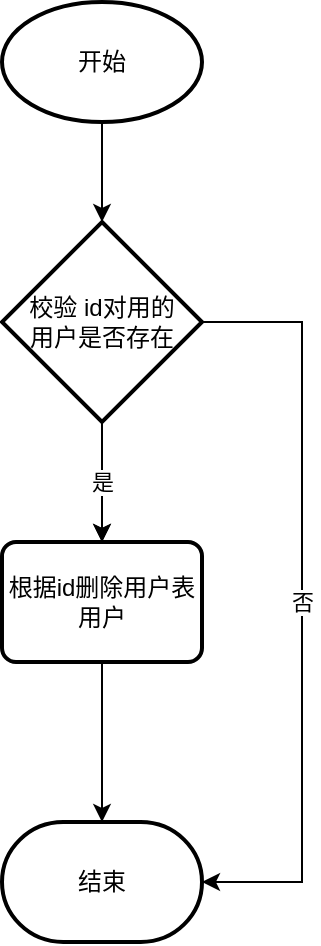<mxfile version="20.8.18" type="github">
  <diagram id="C5RBs43oDa-KdzZeNtuy" name="Page-1">
    <mxGraphModel dx="1354" dy="565" grid="1" gridSize="10" guides="1" tooltips="1" connect="1" arrows="1" fold="1" page="1" pageScale="1" pageWidth="827" pageHeight="1169" math="0" shadow="0">
      <root>
        <mxCell id="WIyWlLk6GJQsqaUBKTNV-0" />
        <mxCell id="WIyWlLk6GJQsqaUBKTNV-1" parent="WIyWlLk6GJQsqaUBKTNV-0" />
        <mxCell id="au9uuWZkgR5tUrJZsdP1-4" value="" style="edgeStyle=orthogonalEdgeStyle;rounded=0;orthogonalLoop=1;jettySize=auto;html=1;" edge="1" parent="WIyWlLk6GJQsqaUBKTNV-1" source="au9uuWZkgR5tUrJZsdP1-0" target="au9uuWZkgR5tUrJZsdP1-1">
          <mxGeometry relative="1" as="geometry" />
        </mxCell>
        <mxCell id="au9uuWZkgR5tUrJZsdP1-0" value="开始" style="strokeWidth=2;html=1;shape=mxgraph.flowchart.start_1;whiteSpace=wrap;" vertex="1" parent="WIyWlLk6GJQsqaUBKTNV-1">
          <mxGeometry x="330" y="70" width="100" height="60" as="geometry" />
        </mxCell>
        <mxCell id="au9uuWZkgR5tUrJZsdP1-5" value="" style="edgeStyle=orthogonalEdgeStyle;rounded=0;orthogonalLoop=1;jettySize=auto;html=1;" edge="1" parent="WIyWlLk6GJQsqaUBKTNV-1" source="au9uuWZkgR5tUrJZsdP1-1" target="au9uuWZkgR5tUrJZsdP1-2">
          <mxGeometry relative="1" as="geometry" />
        </mxCell>
        <mxCell id="au9uuWZkgR5tUrJZsdP1-7" value="是" style="edgeStyle=orthogonalEdgeStyle;rounded=0;orthogonalLoop=1;jettySize=auto;html=1;" edge="1" parent="WIyWlLk6GJQsqaUBKTNV-1" source="au9uuWZkgR5tUrJZsdP1-1" target="au9uuWZkgR5tUrJZsdP1-2">
          <mxGeometry relative="1" as="geometry" />
        </mxCell>
        <mxCell id="au9uuWZkgR5tUrJZsdP1-10" value="否" style="edgeStyle=orthogonalEdgeStyle;rounded=0;orthogonalLoop=1;jettySize=auto;html=1;entryX=1;entryY=0.5;entryDx=0;entryDy=0;entryPerimeter=0;" edge="1" parent="WIyWlLk6GJQsqaUBKTNV-1" source="au9uuWZkgR5tUrJZsdP1-1" target="au9uuWZkgR5tUrJZsdP1-3">
          <mxGeometry relative="1" as="geometry">
            <Array as="points">
              <mxPoint x="480" y="230" />
              <mxPoint x="480" y="510" />
            </Array>
          </mxGeometry>
        </mxCell>
        <mxCell id="au9uuWZkgR5tUrJZsdP1-1" value="校验 id对用的&lt;br&gt;用户是否存在" style="strokeWidth=2;html=1;shape=mxgraph.flowchart.decision;whiteSpace=wrap;" vertex="1" parent="WIyWlLk6GJQsqaUBKTNV-1">
          <mxGeometry x="330" y="180" width="100" height="100" as="geometry" />
        </mxCell>
        <mxCell id="au9uuWZkgR5tUrJZsdP1-6" value="" style="edgeStyle=orthogonalEdgeStyle;rounded=0;orthogonalLoop=1;jettySize=auto;html=1;" edge="1" parent="WIyWlLk6GJQsqaUBKTNV-1" source="au9uuWZkgR5tUrJZsdP1-2" target="au9uuWZkgR5tUrJZsdP1-3">
          <mxGeometry relative="1" as="geometry" />
        </mxCell>
        <mxCell id="au9uuWZkgR5tUrJZsdP1-2" value="根据id删除用户表用户" style="rounded=1;whiteSpace=wrap;html=1;absoluteArcSize=1;arcSize=14;strokeWidth=2;" vertex="1" parent="WIyWlLk6GJQsqaUBKTNV-1">
          <mxGeometry x="330" y="340" width="100" height="60" as="geometry" />
        </mxCell>
        <mxCell id="au9uuWZkgR5tUrJZsdP1-3" value="结束" style="strokeWidth=2;html=1;shape=mxgraph.flowchart.terminator;whiteSpace=wrap;" vertex="1" parent="WIyWlLk6GJQsqaUBKTNV-1">
          <mxGeometry x="330" y="480" width="100" height="60" as="geometry" />
        </mxCell>
      </root>
    </mxGraphModel>
  </diagram>
</mxfile>
